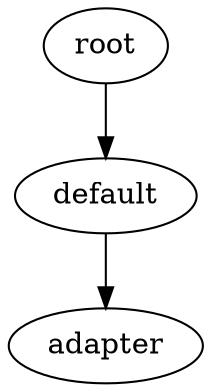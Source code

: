 digraph default {
    root_1 [label="root"];
    default_2 [label="default"];
    adapter_3 [label="adapter"];
    root_1 -> default_2;
    default_2 -> adapter_3;
}
